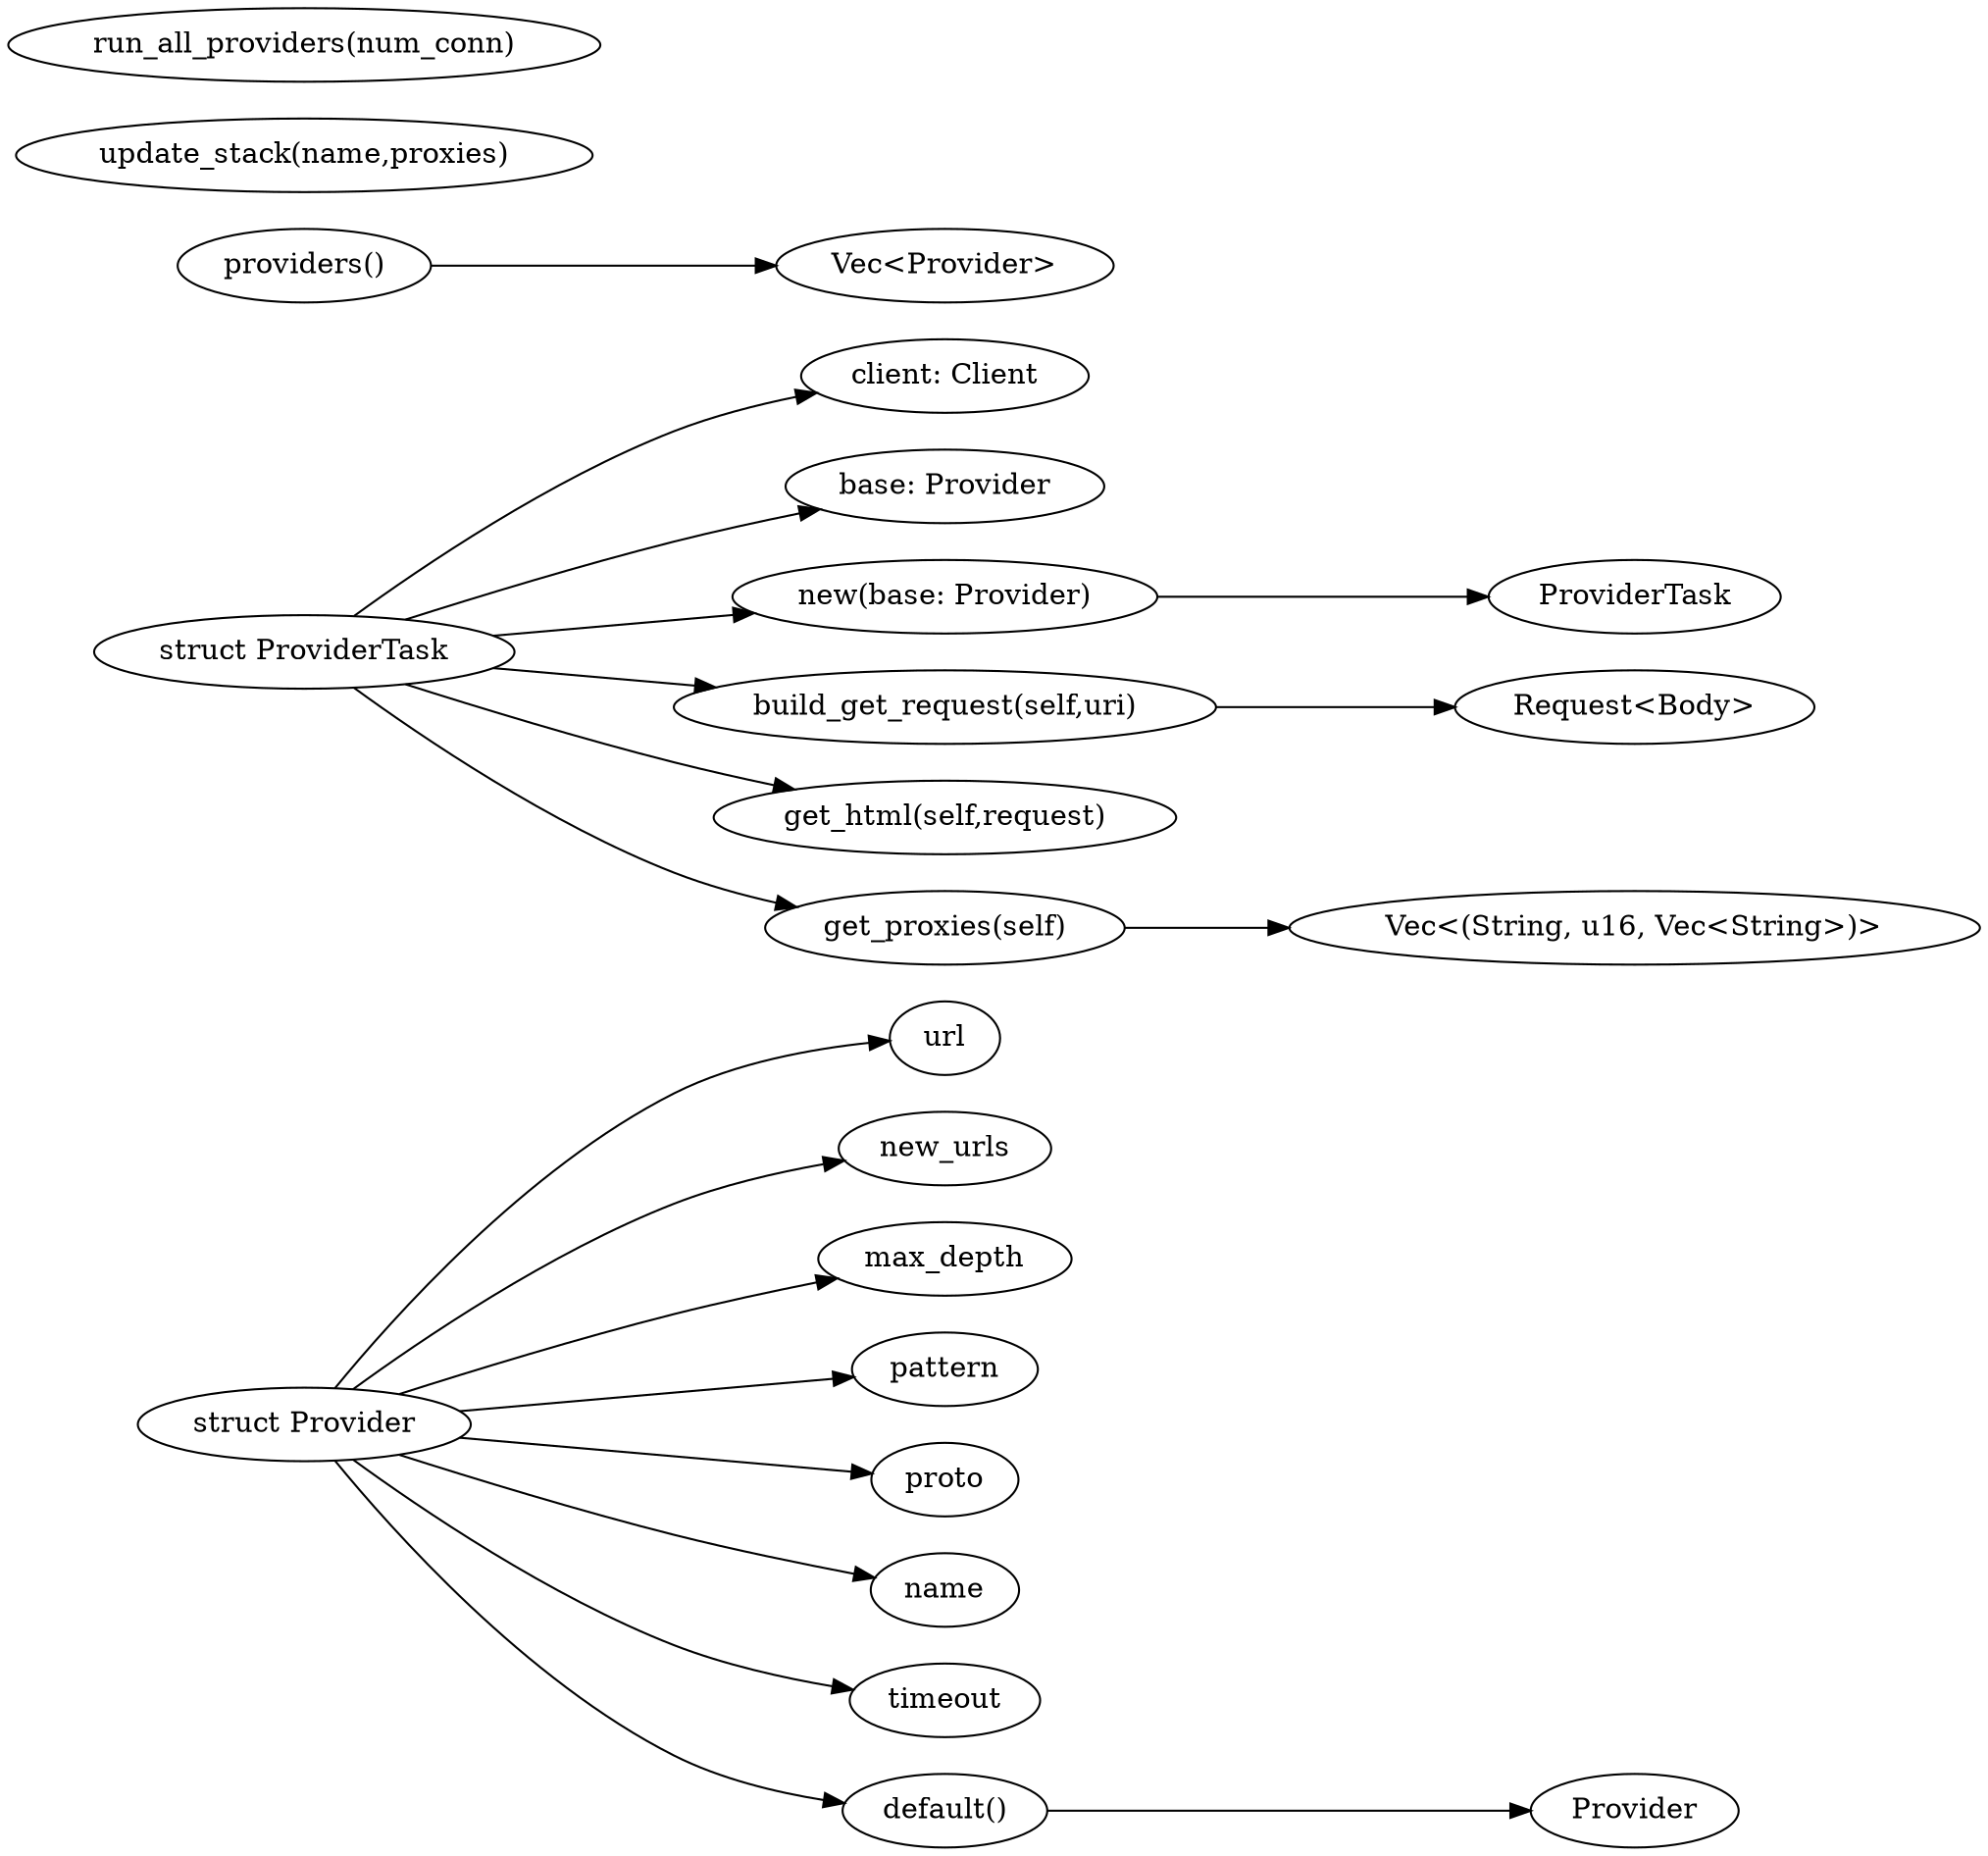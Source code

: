 digraph {
    graph [ 
        rankdir=LR,
    ]
    "provider" [label="struct Provider"]
    "provider" -> "url"
    "provider" -> "new_urls"
    "provider" -> "max_depth"
    "provider" -> "pattern"
    "provider" -> "proto"
    "provider" -> "name"
    "provider" -> "timeout"
    "provider" -> "default()" -> "Provider"
    
    "task" [label="struct ProviderTask"]
    "task" -> "client: Client"
    "task" -> "base: Provider"
    "task" -> "new(base: Provider)" -> "ProviderTask"
    "task" -> "build_get_request(self,uri)" -> "Request<Body>"
    "task" -> "get_html(self,request)"
    "task" -> "get_proxies(self)" -> "Vec<(String, u16, Vec<String>)>"

    "providers()" -> "Vec<Provider>"
    "update_stack(name,proxies)"
    "run_all_providers(num_conn)"
}